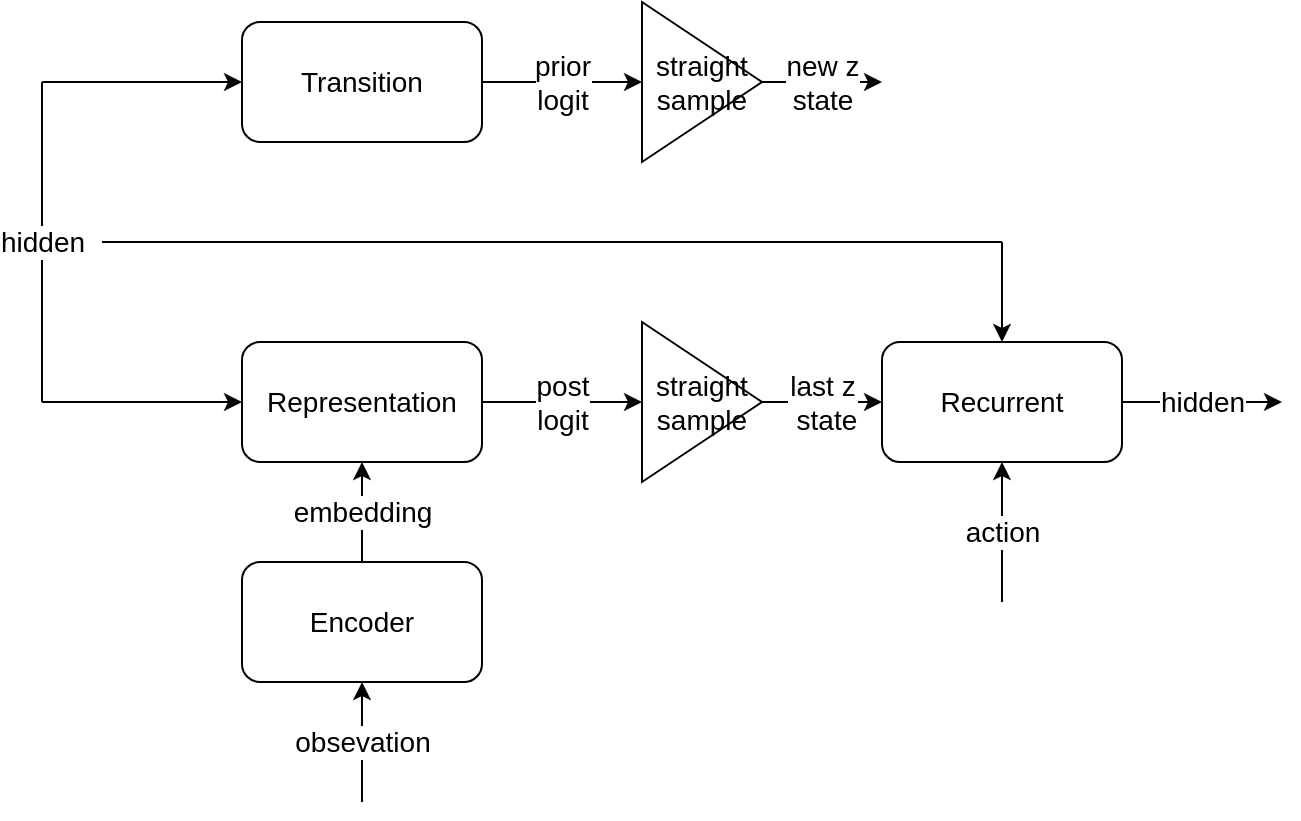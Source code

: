 <mxfile version="21.0.10" type="github">
  <diagram id="C5RBs43oDa-KdzZeNtuy" name="Page-1">
    <mxGraphModel dx="1434" dy="782" grid="1" gridSize="10" guides="1" tooltips="1" connect="1" arrows="1" fold="1" page="1" pageScale="1" pageWidth="827" pageHeight="1169" math="0" shadow="0">
      <root>
        <mxCell id="WIyWlLk6GJQsqaUBKTNV-0" />
        <mxCell id="WIyWlLk6GJQsqaUBKTNV-1" parent="WIyWlLk6GJQsqaUBKTNV-0" />
        <mxCell id="4yhjqTupCbsc9N1JeT04-1" value="&lt;div style=&quot;font-size: 14px;&quot;&gt;Transition&lt;/div&gt;" style="rounded=1;whiteSpace=wrap;html=1;fontSize=14;" vertex="1" parent="WIyWlLk6GJQsqaUBKTNV-1">
          <mxGeometry x="160" y="170" width="120" height="60" as="geometry" />
        </mxCell>
        <mxCell id="4yhjqTupCbsc9N1JeT04-2" value="" style="endArrow=classic;html=1;rounded=0;entryX=0;entryY=0.5;entryDx=0;entryDy=0;fontSize=14;" edge="1" parent="WIyWlLk6GJQsqaUBKTNV-1" target="4yhjqTupCbsc9N1JeT04-1">
          <mxGeometry width="50" height="50" relative="1" as="geometry">
            <mxPoint x="60" y="200" as="sourcePoint" />
            <mxPoint x="440" y="370" as="targetPoint" />
          </mxGeometry>
        </mxCell>
        <mxCell id="4yhjqTupCbsc9N1JeT04-3" value="&lt;div style=&quot;font-size: 14px;&quot;&gt;hidden&lt;/div&gt;" style="endArrow=none;html=1;rounded=0;fontSize=14;" edge="1" parent="WIyWlLk6GJQsqaUBKTNV-1">
          <mxGeometry width="50" height="50" relative="1" as="geometry">
            <mxPoint x="60" y="360" as="sourcePoint" />
            <mxPoint x="60" y="200" as="targetPoint" />
          </mxGeometry>
        </mxCell>
        <mxCell id="4yhjqTupCbsc9N1JeT04-4" value="" style="endArrow=classic;html=1;rounded=0;fontSize=14;" edge="1" parent="WIyWlLk6GJQsqaUBKTNV-1" target="4yhjqTupCbsc9N1JeT04-5">
          <mxGeometry width="50" height="50" relative="1" as="geometry">
            <mxPoint x="60" y="360" as="sourcePoint" />
            <mxPoint x="160" y="360" as="targetPoint" />
          </mxGeometry>
        </mxCell>
        <mxCell id="4yhjqTupCbsc9N1JeT04-5" value="Representation" style="rounded=1;whiteSpace=wrap;html=1;fontSize=14;" vertex="1" parent="WIyWlLk6GJQsqaUBKTNV-1">
          <mxGeometry x="160" y="330" width="120" height="60" as="geometry" />
        </mxCell>
        <mxCell id="4yhjqTupCbsc9N1JeT04-6" value="" style="endArrow=none;html=1;rounded=0;fontSize=14;" edge="1" parent="WIyWlLk6GJQsqaUBKTNV-1">
          <mxGeometry width="50" height="50" relative="1" as="geometry">
            <mxPoint x="90" y="280" as="sourcePoint" />
            <mxPoint x="540" y="280" as="targetPoint" />
          </mxGeometry>
        </mxCell>
        <mxCell id="4yhjqTupCbsc9N1JeT04-7" value="&lt;div style=&quot;font-size: 14px;&quot;&gt;prior&lt;/div&gt;&lt;div style=&quot;font-size: 14px;&quot;&gt;logit&lt;br style=&quot;font-size: 14px;&quot;&gt;&lt;/div&gt;" style="endArrow=classic;html=1;rounded=0;exitX=1;exitY=0.5;exitDx=0;exitDy=0;fontSize=14;" edge="1" parent="WIyWlLk6GJQsqaUBKTNV-1" source="4yhjqTupCbsc9N1JeT04-1">
          <mxGeometry width="50" height="50" relative="1" as="geometry">
            <mxPoint x="390" y="430" as="sourcePoint" />
            <mxPoint x="360" y="200" as="targetPoint" />
          </mxGeometry>
        </mxCell>
        <mxCell id="4yhjqTupCbsc9N1JeT04-9" value="embedding" style="endArrow=classic;html=1;rounded=0;entryX=0.5;entryY=1;entryDx=0;entryDy=0;fontSize=14;" edge="1" parent="WIyWlLk6GJQsqaUBKTNV-1" target="4yhjqTupCbsc9N1JeT04-5">
          <mxGeometry width="50" height="50" relative="1" as="geometry">
            <mxPoint x="220" y="440" as="sourcePoint" />
            <mxPoint x="440" y="380" as="targetPoint" />
          </mxGeometry>
        </mxCell>
        <mxCell id="4yhjqTupCbsc9N1JeT04-10" value="&lt;div style=&quot;font-size: 14px;&quot;&gt;Encoder&lt;/div&gt;" style="rounded=1;whiteSpace=wrap;html=1;fontSize=14;" vertex="1" parent="WIyWlLk6GJQsqaUBKTNV-1">
          <mxGeometry x="160" y="440" width="120" height="60" as="geometry" />
        </mxCell>
        <mxCell id="4yhjqTupCbsc9N1JeT04-11" value="obsevation" style="endArrow=classic;html=1;rounded=0;entryX=0.5;entryY=1;entryDx=0;entryDy=0;fontSize=14;" edge="1" parent="WIyWlLk6GJQsqaUBKTNV-1" target="4yhjqTupCbsc9N1JeT04-10">
          <mxGeometry width="50" height="50" relative="1" as="geometry">
            <mxPoint x="220" y="560" as="sourcePoint" />
            <mxPoint x="440" y="350" as="targetPoint" />
          </mxGeometry>
        </mxCell>
        <mxCell id="4yhjqTupCbsc9N1JeT04-12" value="&lt;div style=&quot;font-size: 14px;&quot;&gt;post &lt;br style=&quot;font-size: 14px;&quot;&gt;&lt;/div&gt;&lt;div style=&quot;font-size: 14px;&quot;&gt;logit&lt;/div&gt;" style="endArrow=classic;html=1;rounded=0;exitX=1;exitY=0.5;exitDx=0;exitDy=0;fontSize=14;" edge="1" parent="WIyWlLk6GJQsqaUBKTNV-1" source="4yhjqTupCbsc9N1JeT04-5">
          <mxGeometry width="50" height="50" relative="1" as="geometry">
            <mxPoint x="390" y="400" as="sourcePoint" />
            <mxPoint x="360" y="360" as="targetPoint" />
          </mxGeometry>
        </mxCell>
        <mxCell id="4yhjqTupCbsc9N1JeT04-13" value="&lt;div style=&quot;font-size: 14px;&quot;&gt;straight&lt;/div&gt;&lt;div style=&quot;font-size: 14px;&quot;&gt;sample&lt;br style=&quot;font-size: 14px;&quot;&gt;&lt;/div&gt;" style="triangle;whiteSpace=wrap;html=1;fontSize=14;" vertex="1" parent="WIyWlLk6GJQsqaUBKTNV-1">
          <mxGeometry x="360" y="320" width="60" height="80" as="geometry" />
        </mxCell>
        <mxCell id="4yhjqTupCbsc9N1JeT04-14" value="&lt;div style=&quot;font-size: 14px;&quot;&gt;last z&lt;/div&gt;&lt;div style=&quot;font-size: 14px;&quot;&gt;&amp;nbsp;state&lt;/div&gt;" style="endArrow=classic;html=1;rounded=0;exitX=1;exitY=0.5;exitDx=0;exitDy=0;fontSize=14;" edge="1" parent="WIyWlLk6GJQsqaUBKTNV-1" source="4yhjqTupCbsc9N1JeT04-13">
          <mxGeometry width="50" height="50" relative="1" as="geometry">
            <mxPoint x="10" y="460" as="sourcePoint" />
            <mxPoint x="480" y="360" as="targetPoint" />
          </mxGeometry>
        </mxCell>
        <mxCell id="4yhjqTupCbsc9N1JeT04-15" value="Recurrent" style="rounded=1;whiteSpace=wrap;html=1;fontSize=14;" vertex="1" parent="WIyWlLk6GJQsqaUBKTNV-1">
          <mxGeometry x="480" y="330" width="120" height="60" as="geometry" />
        </mxCell>
        <mxCell id="4yhjqTupCbsc9N1JeT04-16" value="action" style="endArrow=classic;html=1;rounded=0;entryX=0.5;entryY=1;entryDx=0;entryDy=0;fontSize=14;" edge="1" parent="WIyWlLk6GJQsqaUBKTNV-1" target="4yhjqTupCbsc9N1JeT04-15">
          <mxGeometry width="50" height="50" relative="1" as="geometry">
            <mxPoint x="540" y="460" as="sourcePoint" />
            <mxPoint x="60" y="410" as="targetPoint" />
            <Array as="points">
              <mxPoint x="540" y="430" />
            </Array>
          </mxGeometry>
        </mxCell>
        <mxCell id="4yhjqTupCbsc9N1JeT04-17" value="hidden" style="endArrow=classic;html=1;rounded=0;exitX=1;exitY=0.5;exitDx=0;exitDy=0;fontSize=14;" edge="1" parent="WIyWlLk6GJQsqaUBKTNV-1" source="4yhjqTupCbsc9N1JeT04-15">
          <mxGeometry width="50" height="50" relative="1" as="geometry">
            <mxPoint x="360" y="460" as="sourcePoint" />
            <mxPoint x="680" y="360" as="targetPoint" />
          </mxGeometry>
        </mxCell>
        <mxCell id="4yhjqTupCbsc9N1JeT04-18" value="" style="endArrow=classic;html=1;rounded=0;entryX=0.5;entryY=0;entryDx=0;entryDy=0;fontSize=14;" edge="1" parent="WIyWlLk6GJQsqaUBKTNV-1" target="4yhjqTupCbsc9N1JeT04-15">
          <mxGeometry width="50" height="50" relative="1" as="geometry">
            <mxPoint x="540" y="280" as="sourcePoint" />
            <mxPoint x="410" y="410" as="targetPoint" />
          </mxGeometry>
        </mxCell>
        <mxCell id="4yhjqTupCbsc9N1JeT04-19" value="&lt;div style=&quot;font-size: 14px;&quot;&gt;straight&lt;/div&gt;&lt;div style=&quot;font-size: 14px;&quot;&gt;sample&lt;br style=&quot;font-size: 14px;&quot;&gt;&lt;/div&gt;" style="triangle;whiteSpace=wrap;html=1;fontSize=14;" vertex="1" parent="WIyWlLk6GJQsqaUBKTNV-1">
          <mxGeometry x="360" y="160" width="60" height="80" as="geometry" />
        </mxCell>
        <mxCell id="4yhjqTupCbsc9N1JeT04-21" value="&lt;div style=&quot;font-size: 14px;&quot;&gt;new z&lt;/div&gt;&lt;div style=&quot;font-size: 14px;&quot;&gt;state&lt;br style=&quot;font-size: 14px;&quot;&gt;&lt;/div&gt;" style="endArrow=classic;html=1;rounded=0;exitX=1;exitY=0.5;exitDx=0;exitDy=0;fontSize=14;" edge="1" parent="WIyWlLk6GJQsqaUBKTNV-1" source="4yhjqTupCbsc9N1JeT04-19">
          <mxGeometry width="50" height="50" relative="1" as="geometry">
            <mxPoint x="360" y="460" as="sourcePoint" />
            <mxPoint x="480" y="200" as="targetPoint" />
          </mxGeometry>
        </mxCell>
      </root>
    </mxGraphModel>
  </diagram>
</mxfile>

